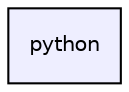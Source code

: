 digraph "python" {
  compound=true
  node [ fontsize="10", fontname="Helvetica"];
  edge [ labelfontsize="10", labelfontname="Helvetica"];
  dir_3faa5fff9e46bf8b8f48c87f683ce0e6 [shape=box, label="python", style="filled", fillcolor="#eeeeff", pencolor="black", URL="dir_3faa5fff9e46bf8b8f48c87f683ce0e6.html"];
}
